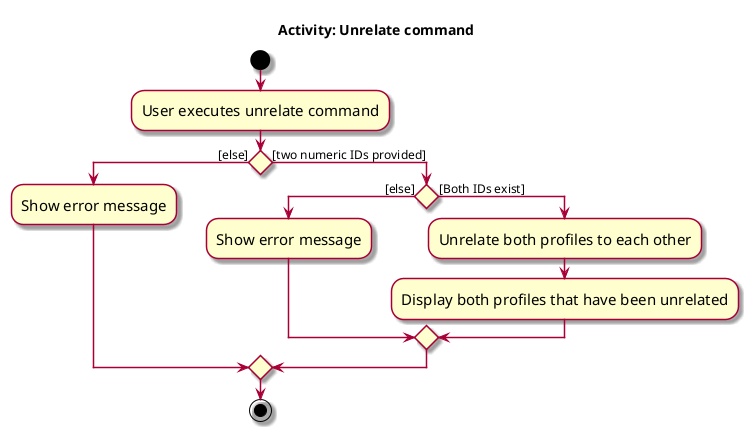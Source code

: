 @startuml
skin rose
skinparam ActivityFontSize 15
skinparam ArrowFontSize 12


title Activity: Unrelate command
start
:User executes unrelate command;

if () then ([else])
    :Show error message;
else ([two numeric IDs provided])
    if () then ([else])
        :Show error message;
    else ([Both IDs exist])
        :Unrelate both profiles to each other;
        :Display both profiles that have been unrelated;
    endif
endif
stop
@enduml
